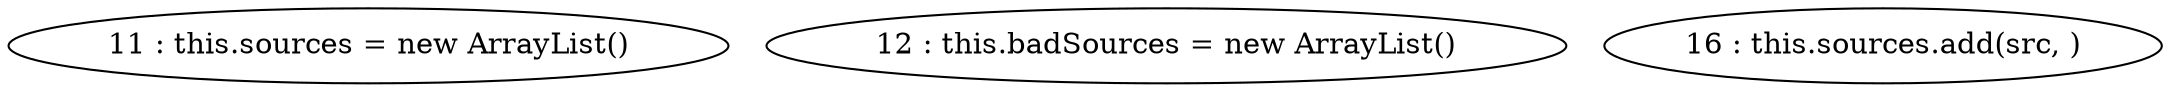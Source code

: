 digraph G {
"11 : this.sources = new ArrayList()"
"12 : this.badSources = new ArrayList()"
"16 : this.sources.add(src, )"
}